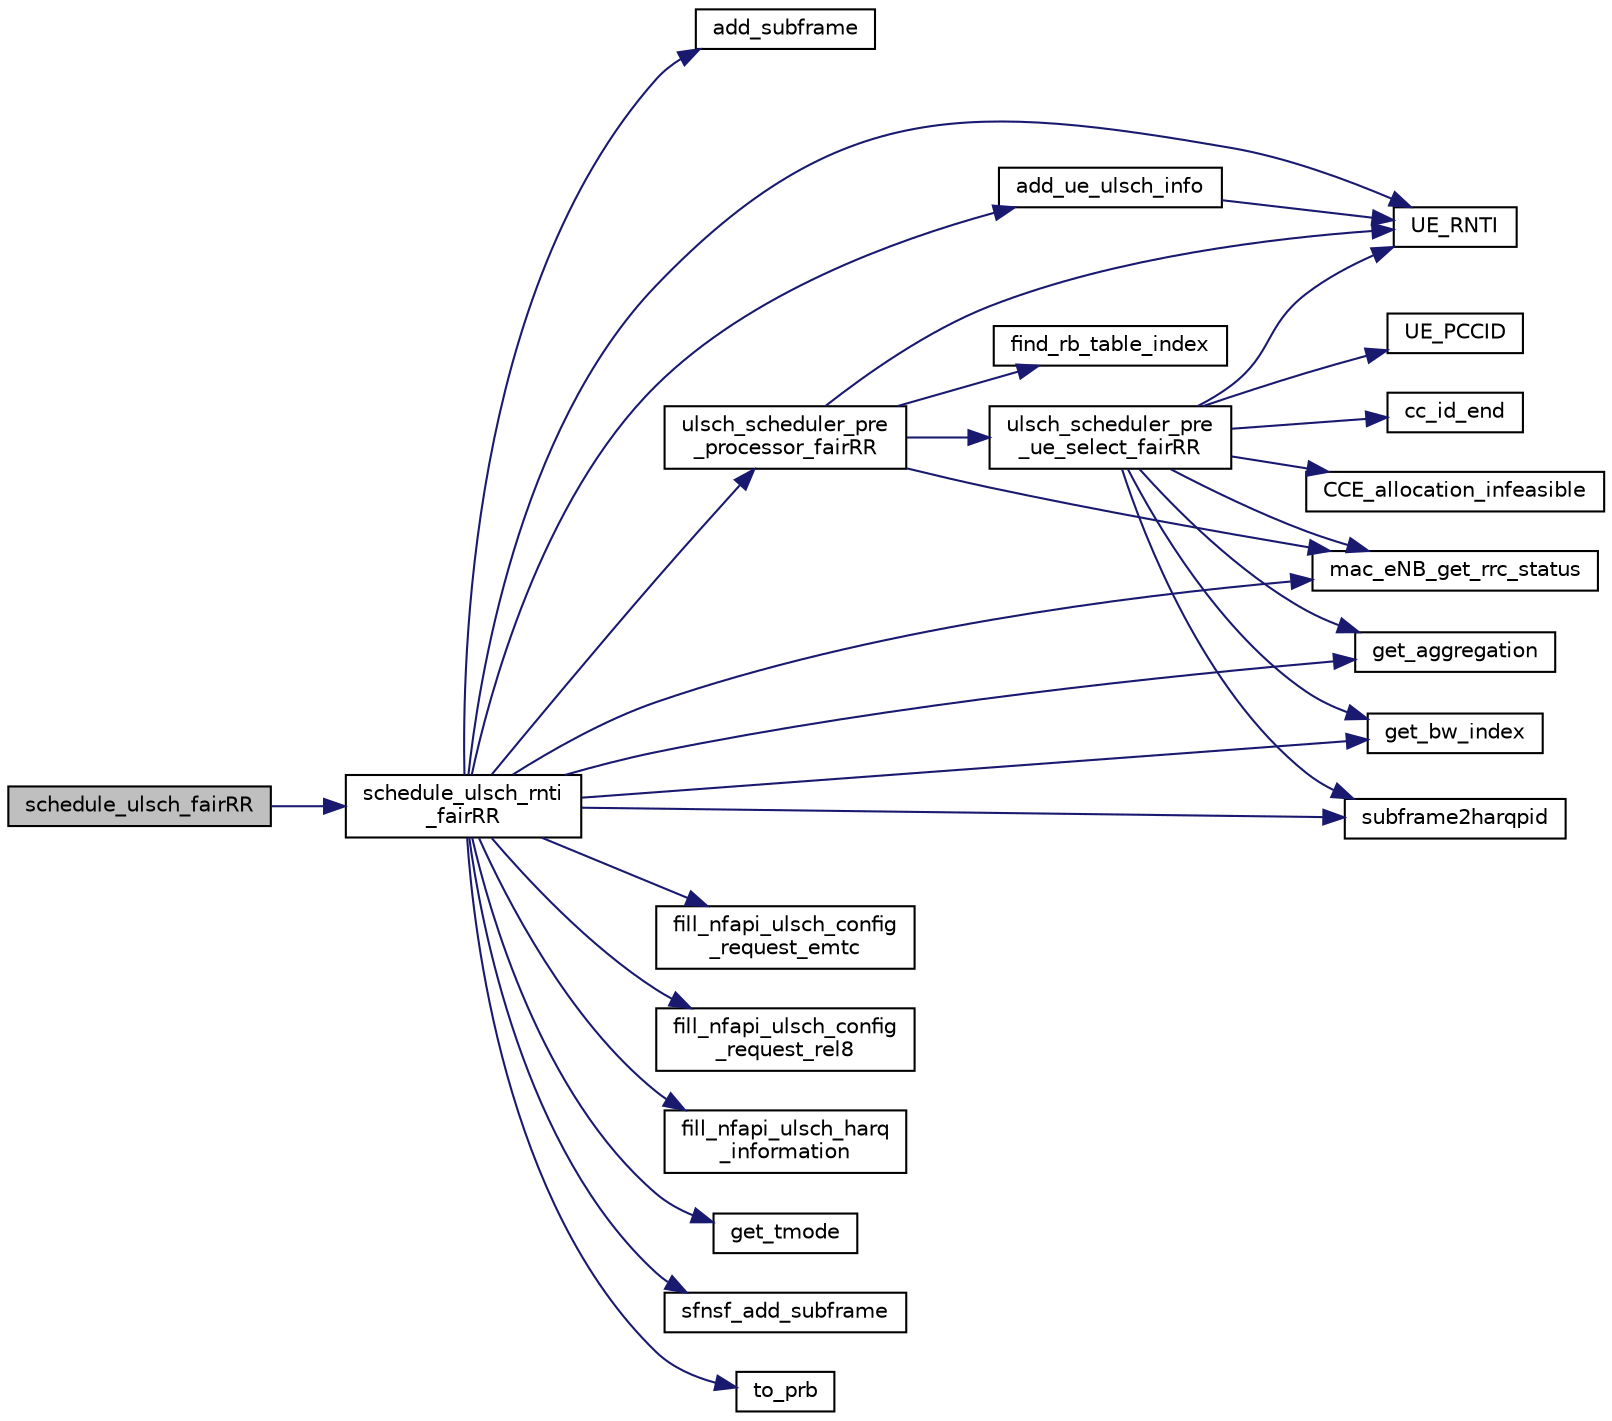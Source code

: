 digraph "schedule_ulsch_fairRR"
{
 // LATEX_PDF_SIZE
  edge [fontname="Helvetica",fontsize="10",labelfontname="Helvetica",labelfontsize="10"];
  node [fontname="Helvetica",fontsize="10",shape=record];
  rankdir="LR";
  Node1 [label="schedule_ulsch_fairRR",height=0.2,width=0.4,color="black", fillcolor="grey75", style="filled", fontcolor="black",tooltip=" "];
  Node1 -> Node2 [color="midnightblue",fontsize="10",style="solid",fontname="Helvetica"];
  Node2 [label="schedule_ulsch_rnti\l_fairRR",height=0.2,width=0.4,color="black", fillcolor="white", style="filled",URL="$eNB__scheduler__fairRR_8c.html#aa934d69ee1837d4678ccbf53c0d67ca2",tooltip=" "];
  Node2 -> Node3 [color="midnightblue",fontsize="10",style="solid",fontname="Helvetica"];
  Node3 [label="add_subframe",height=0.2,width=0.4,color="black", fillcolor="white", style="filled",URL="$eNB__scheduler__fairRR_8c.html#a309a9f944d0482f6ac7bbf52c3cca4b5",tooltip=" "];
  Node2 -> Node4 [color="midnightblue",fontsize="10",style="solid",fontname="Helvetica"];
  Node4 [label="add_ue_ulsch_info",height=0.2,width=0.4,color="black", fillcolor="white", style="filled",URL="$group____mac.html#ga19f1ad54e9af511431bfbdad27ce833a",tooltip=" "];
  Node4 -> Node5 [color="midnightblue",fontsize="10",style="solid",fontname="Helvetica"];
  Node5 [label="UE_RNTI",height=0.2,width=0.4,color="black", fillcolor="white", style="filled",URL="$group____mac.html#gab1357b72b8008581c108de6f662a3ca8",tooltip=" "];
  Node2 -> Node6 [color="midnightblue",fontsize="10",style="solid",fontname="Helvetica"];
  Node6 [label="fill_nfapi_ulsch_config\l_request_emtc",height=0.2,width=0.4,color="black", fillcolor="white", style="filled",URL="$group____mac.html#gace5a836812104e2f53a1434f8a0508cd",tooltip=" "];
  Node2 -> Node7 [color="midnightblue",fontsize="10",style="solid",fontname="Helvetica"];
  Node7 [label="fill_nfapi_ulsch_config\l_request_rel8",height=0.2,width=0.4,color="black", fillcolor="white", style="filled",URL="$group____mac.html#ga326dab2194640b7a93927f0f550f3ba3",tooltip=" "];
  Node2 -> Node8 [color="midnightblue",fontsize="10",style="solid",fontname="Helvetica"];
  Node8 [label="fill_nfapi_ulsch_harq\l_information",height=0.2,width=0.4,color="black", fillcolor="white", style="filled",URL="$group____mac.html#ga24528a99ff4caefeb7956eab43040181",tooltip=" "];
  Node2 -> Node9 [color="midnightblue",fontsize="10",style="solid",fontname="Helvetica"];
  Node9 [label="get_aggregation",height=0.2,width=0.4,color="black", fillcolor="white", style="filled",URL="$group____mac.html#ga4c2fbdb0dfe9c6eb3eea73322800e767",tooltip=" "];
  Node2 -> Node10 [color="midnightblue",fontsize="10",style="solid",fontname="Helvetica"];
  Node10 [label="get_bw_index",height=0.2,width=0.4,color="black", fillcolor="white", style="filled",URL="$group____mac.html#ga90192a5bf0a35e59da30cc67f2d17d33",tooltip=" "];
  Node2 -> Node11 [color="midnightblue",fontsize="10",style="solid",fontname="Helvetica"];
  Node11 [label="get_tmode",height=0.2,width=0.4,color="black", fillcolor="white", style="filled",URL="$group____mac.html#gabda3f675c9ac309af6cc662ef486752a",tooltip=" "];
  Node2 -> Node12 [color="midnightblue",fontsize="10",style="solid",fontname="Helvetica"];
  Node12 [label="mac_eNB_get_rrc_status",height=0.2,width=0.4,color="black", fillcolor="white", style="filled",URL="$group____rrc.html#ga924d14199b132512e86d4fec21b50253",tooltip=" "];
  Node2 -> Node13 [color="midnightblue",fontsize="10",style="solid",fontname="Helvetica"];
  Node13 [label="sfnsf_add_subframe",height=0.2,width=0.4,color="black", fillcolor="white", style="filled",URL="$eNB__scheduler__fairRR_8c.html#aa29bf5c4b02fce76f1eded1af219a2ee",tooltip=" "];
  Node2 -> Node14 [color="midnightblue",fontsize="10",style="solid",fontname="Helvetica"];
  Node14 [label="subframe2harqpid",height=0.2,width=0.4,color="black", fillcolor="white", style="filled",URL="$group____mac.html#gab50114bec770935c2cfd4c57407bdcbf",tooltip=" "];
  Node2 -> Node15 [color="midnightblue",fontsize="10",style="solid",fontname="Helvetica"];
  Node15 [label="to_prb",height=0.2,width=0.4,color="black", fillcolor="white", style="filled",URL="$group____mac.html#ga2ecb220c8c3fc34274ba8838c3106240",tooltip=" "];
  Node2 -> Node5 [color="midnightblue",fontsize="10",style="solid",fontname="Helvetica"];
  Node2 -> Node16 [color="midnightblue",fontsize="10",style="solid",fontname="Helvetica"];
  Node16 [label="ulsch_scheduler_pre\l_processor_fairRR",height=0.2,width=0.4,color="black", fillcolor="white", style="filled",URL="$eNB__scheduler__fairRR_8c.html#a1cfa9842d926e1daebfaca5b21689f08",tooltip=" "];
  Node16 -> Node17 [color="midnightblue",fontsize="10",style="solid",fontname="Helvetica"];
  Node17 [label="find_rb_table_index",height=0.2,width=0.4,color="black", fillcolor="white", style="filled",URL="$group____mac.html#gaea64c4a61cdf25c25accbec8838d6dc7",tooltip=" "];
  Node16 -> Node12 [color="midnightblue",fontsize="10",style="solid",fontname="Helvetica"];
  Node16 -> Node5 [color="midnightblue",fontsize="10",style="solid",fontname="Helvetica"];
  Node16 -> Node18 [color="midnightblue",fontsize="10",style="solid",fontname="Helvetica"];
  Node18 [label="ulsch_scheduler_pre\l_ue_select_fairRR",height=0.2,width=0.4,color="black", fillcolor="white", style="filled",URL="$eNB__scheduler__fairRR_8c.html#a40fe32e5a8c40cf65225546cecf6993e",tooltip=" "];
  Node18 -> Node19 [color="midnightblue",fontsize="10",style="solid",fontname="Helvetica"];
  Node19 [label="cc_id_end",height=0.2,width=0.4,color="black", fillcolor="white", style="filled",URL="$eNB__scheduler__fairRR_8c.html#ae4768777de95df62e7fc09d3f6415c96",tooltip=" "];
  Node18 -> Node20 [color="midnightblue",fontsize="10",style="solid",fontname="Helvetica"];
  Node20 [label="CCE_allocation_infeasible",height=0.2,width=0.4,color="black", fillcolor="white", style="filled",URL="$group____mac.html#ga08091f59e46cc6cbe9eac747d19517e6",tooltip=" "];
  Node18 -> Node9 [color="midnightblue",fontsize="10",style="solid",fontname="Helvetica"];
  Node18 -> Node10 [color="midnightblue",fontsize="10",style="solid",fontname="Helvetica"];
  Node18 -> Node12 [color="midnightblue",fontsize="10",style="solid",fontname="Helvetica"];
  Node18 -> Node14 [color="midnightblue",fontsize="10",style="solid",fontname="Helvetica"];
  Node18 -> Node21 [color="midnightblue",fontsize="10",style="solid",fontname="Helvetica"];
  Node21 [label="UE_PCCID",height=0.2,width=0.4,color="black", fillcolor="white", style="filled",URL="$group____mac.html#ga63d612e6b94450ff40406b999ab25448",tooltip=" "];
  Node18 -> Node5 [color="midnightblue",fontsize="10",style="solid",fontname="Helvetica"];
}
